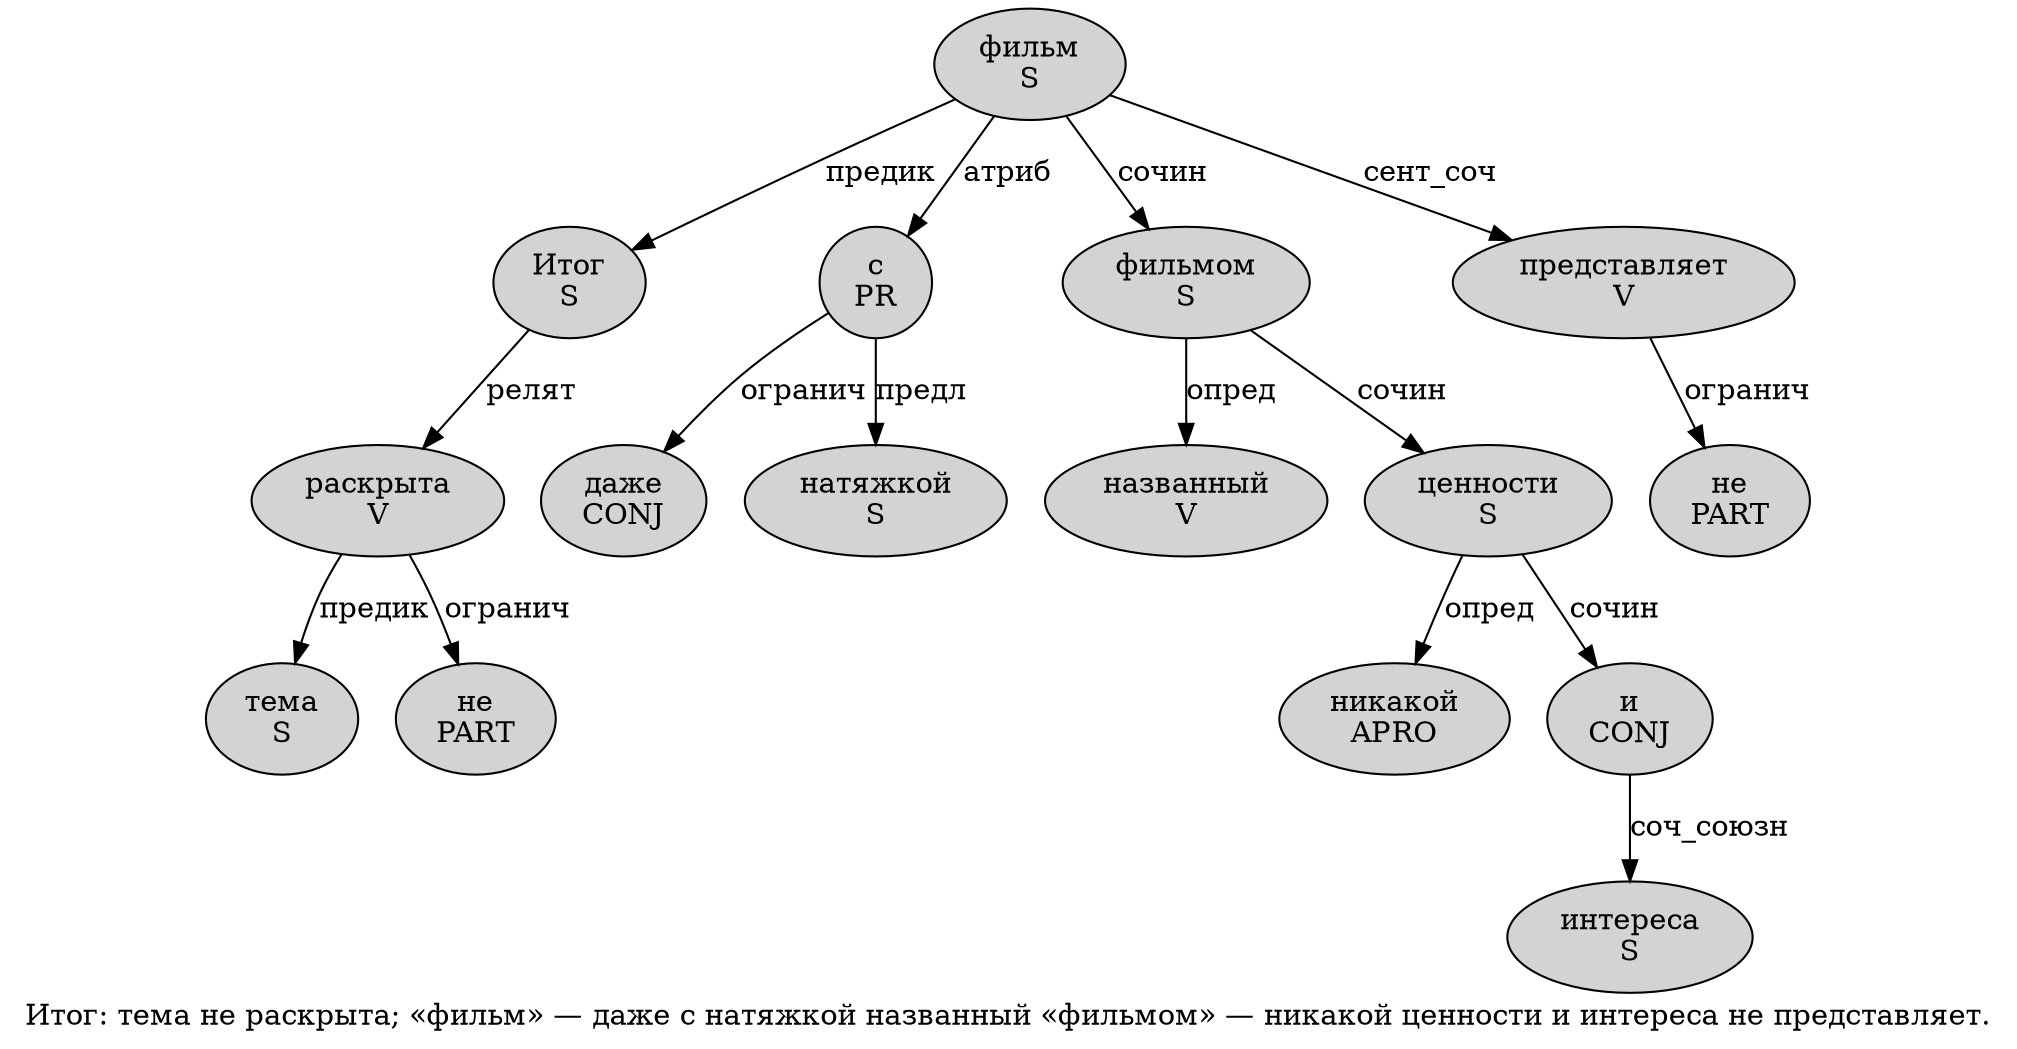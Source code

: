 digraph SENTENCE_2446 {
	graph [label="Итог: тема не раскрыта; «фильм» — даже с натяжкой названный «фильмом» — никакой ценности и интереса не представляет."]
	node [style=filled]
		0 [label="Итог
S" color="" fillcolor=lightgray penwidth=1 shape=ellipse]
		2 [label="тема
S" color="" fillcolor=lightgray penwidth=1 shape=ellipse]
		3 [label="не
PART" color="" fillcolor=lightgray penwidth=1 shape=ellipse]
		4 [label="раскрыта
V" color="" fillcolor=lightgray penwidth=1 shape=ellipse]
		7 [label="фильм
S" color="" fillcolor=lightgray penwidth=1 shape=ellipse]
		10 [label="даже
CONJ" color="" fillcolor=lightgray penwidth=1 shape=ellipse]
		11 [label="с
PR" color="" fillcolor=lightgray penwidth=1 shape=ellipse]
		12 [label="натяжкой
S" color="" fillcolor=lightgray penwidth=1 shape=ellipse]
		13 [label="названный
V" color="" fillcolor=lightgray penwidth=1 shape=ellipse]
		15 [label="фильмом
S" color="" fillcolor=lightgray penwidth=1 shape=ellipse]
		18 [label="никакой
APRO" color="" fillcolor=lightgray penwidth=1 shape=ellipse]
		19 [label="ценности
S" color="" fillcolor=lightgray penwidth=1 shape=ellipse]
		20 [label="и
CONJ" color="" fillcolor=lightgray penwidth=1 shape=ellipse]
		21 [label="интереса
S" color="" fillcolor=lightgray penwidth=1 shape=ellipse]
		22 [label="не
PART" color="" fillcolor=lightgray penwidth=1 shape=ellipse]
		23 [label="представляет
V" color="" fillcolor=lightgray penwidth=1 shape=ellipse]
			4 -> 2 [label="предик"]
			4 -> 3 [label="огранич"]
			7 -> 0 [label="предик"]
			7 -> 11 [label="атриб"]
			7 -> 15 [label="сочин"]
			7 -> 23 [label="сент_соч"]
			23 -> 22 [label="огранич"]
			20 -> 21 [label="соч_союзн"]
			11 -> 10 [label="огранич"]
			11 -> 12 [label="предл"]
			15 -> 13 [label="опред"]
			15 -> 19 [label="сочин"]
			0 -> 4 [label="релят"]
			19 -> 18 [label="опред"]
			19 -> 20 [label="сочин"]
}